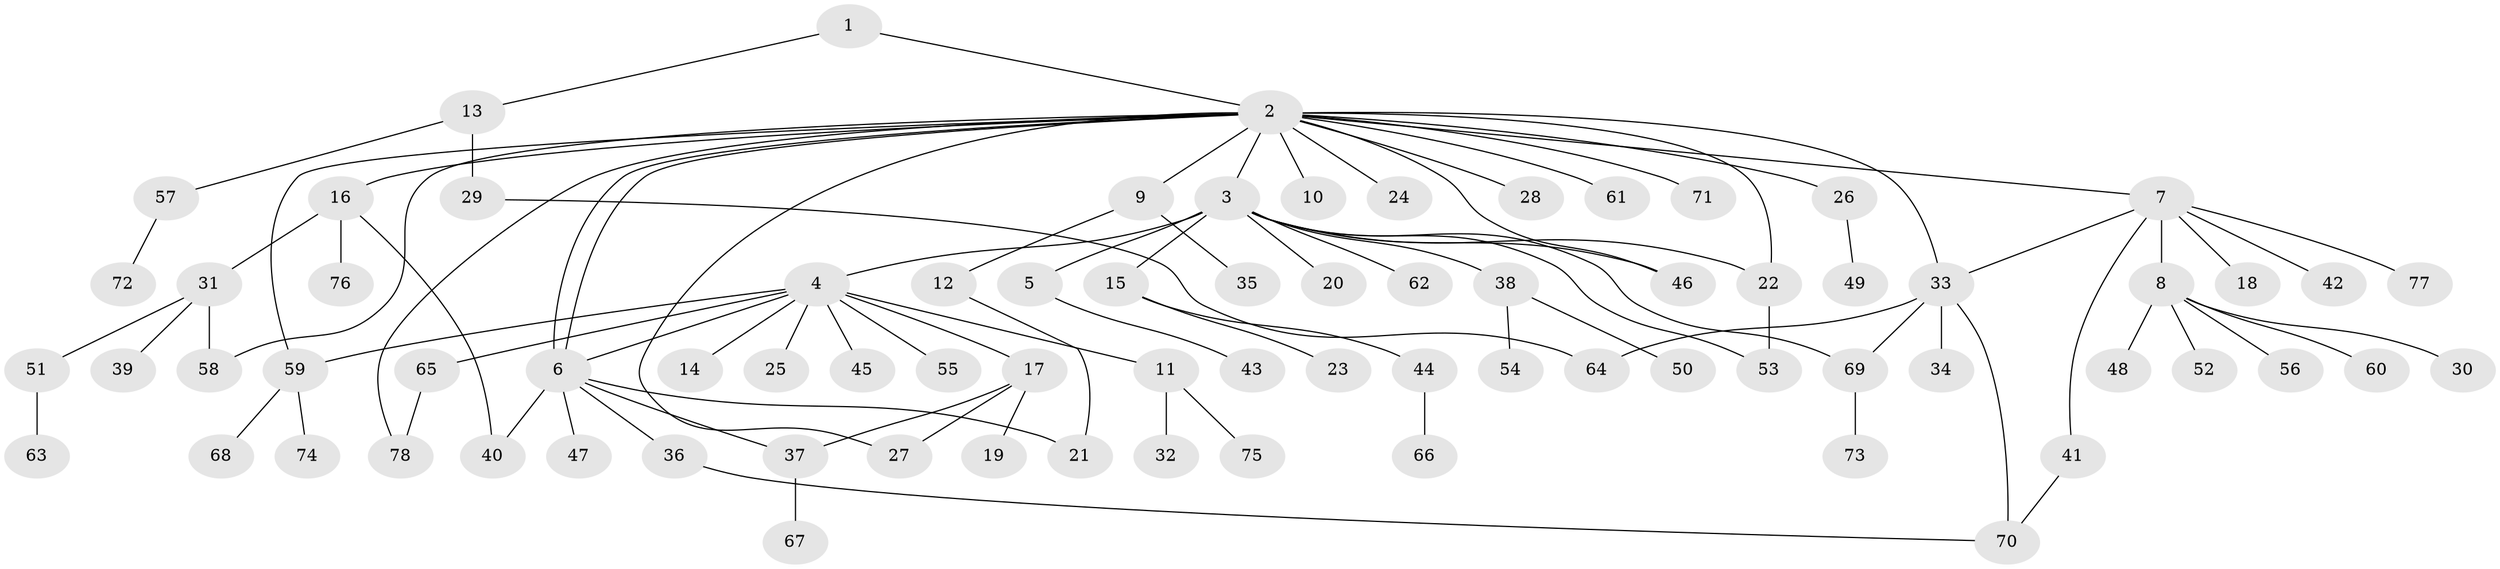 // Generated by graph-tools (version 1.1) at 2025/14/03/09/25 04:14:46]
// undirected, 78 vertices, 94 edges
graph export_dot {
graph [start="1"]
  node [color=gray90,style=filled];
  1;
  2;
  3;
  4;
  5;
  6;
  7;
  8;
  9;
  10;
  11;
  12;
  13;
  14;
  15;
  16;
  17;
  18;
  19;
  20;
  21;
  22;
  23;
  24;
  25;
  26;
  27;
  28;
  29;
  30;
  31;
  32;
  33;
  34;
  35;
  36;
  37;
  38;
  39;
  40;
  41;
  42;
  43;
  44;
  45;
  46;
  47;
  48;
  49;
  50;
  51;
  52;
  53;
  54;
  55;
  56;
  57;
  58;
  59;
  60;
  61;
  62;
  63;
  64;
  65;
  66;
  67;
  68;
  69;
  70;
  71;
  72;
  73;
  74;
  75;
  76;
  77;
  78;
  1 -- 2;
  1 -- 13;
  2 -- 3;
  2 -- 6;
  2 -- 6;
  2 -- 7;
  2 -- 9;
  2 -- 10;
  2 -- 16;
  2 -- 22;
  2 -- 24;
  2 -- 26;
  2 -- 27;
  2 -- 28;
  2 -- 33;
  2 -- 46;
  2 -- 58;
  2 -- 59;
  2 -- 61;
  2 -- 71;
  2 -- 78;
  3 -- 4;
  3 -- 5;
  3 -- 15;
  3 -- 20;
  3 -- 22;
  3 -- 38;
  3 -- 46;
  3 -- 53;
  3 -- 62;
  3 -- 69;
  4 -- 6;
  4 -- 11;
  4 -- 14;
  4 -- 17;
  4 -- 25;
  4 -- 45;
  4 -- 55;
  4 -- 59;
  4 -- 65;
  5 -- 43;
  6 -- 21;
  6 -- 36;
  6 -- 37;
  6 -- 40;
  6 -- 47;
  7 -- 8;
  7 -- 18;
  7 -- 33;
  7 -- 41;
  7 -- 42;
  7 -- 77;
  8 -- 30;
  8 -- 48;
  8 -- 52;
  8 -- 56;
  8 -- 60;
  9 -- 12;
  9 -- 35;
  11 -- 32;
  11 -- 75;
  12 -- 21;
  13 -- 29;
  13 -- 57;
  15 -- 23;
  15 -- 44;
  16 -- 31;
  16 -- 40;
  16 -- 76;
  17 -- 19;
  17 -- 27;
  17 -- 37;
  22 -- 53;
  26 -- 49;
  29 -- 64;
  31 -- 39;
  31 -- 51;
  31 -- 58;
  33 -- 34;
  33 -- 64;
  33 -- 69;
  33 -- 70;
  36 -- 70;
  37 -- 67;
  38 -- 50;
  38 -- 54;
  41 -- 70;
  44 -- 66;
  51 -- 63;
  57 -- 72;
  59 -- 68;
  59 -- 74;
  65 -- 78;
  69 -- 73;
}
